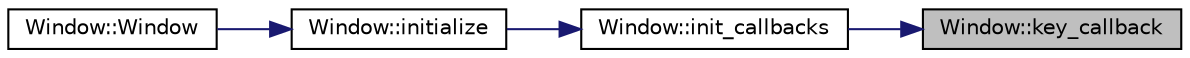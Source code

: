 digraph "Window::key_callback"
{
 // INTERACTIVE_SVG=YES
 // LATEX_PDF_SIZE
  bgcolor="transparent";
  edge [fontname="Helvetica",fontsize="10",labelfontname="Helvetica",labelfontsize="10"];
  node [fontname="Helvetica",fontsize="10",shape=record];
  rankdir="RL";
  Node1 [label="Window::key_callback",height=0.2,width=0.4,color="black", fillcolor="grey75", style="filled", fontcolor="black",tooltip=" "];
  Node1 -> Node2 [dir="back",color="midnightblue",fontsize="10",style="solid"];
  Node2 [label="Window::init_callbacks",height=0.2,width=0.4,color="black",URL="$d9/dbf/class_window.html#ab9cd23eafdebb7ae204005f4f8cd823d",tooltip=" "];
  Node2 -> Node3 [dir="back",color="midnightblue",fontsize="10",style="solid"];
  Node3 [label="Window::initialize",height=0.2,width=0.4,color="black",URL="$d9/dbf/class_window.html#af41be4bbed0829ef1c92dfb2c172cd1f",tooltip=" "];
  Node3 -> Node4 [dir="back",color="midnightblue",fontsize="10",style="solid"];
  Node4 [label="Window::Window",height=0.2,width=0.4,color="black",URL="$d9/dbf/class_window.html#a74e6087da23d3c24e9fac0245e5ec92c",tooltip=" "];
}
